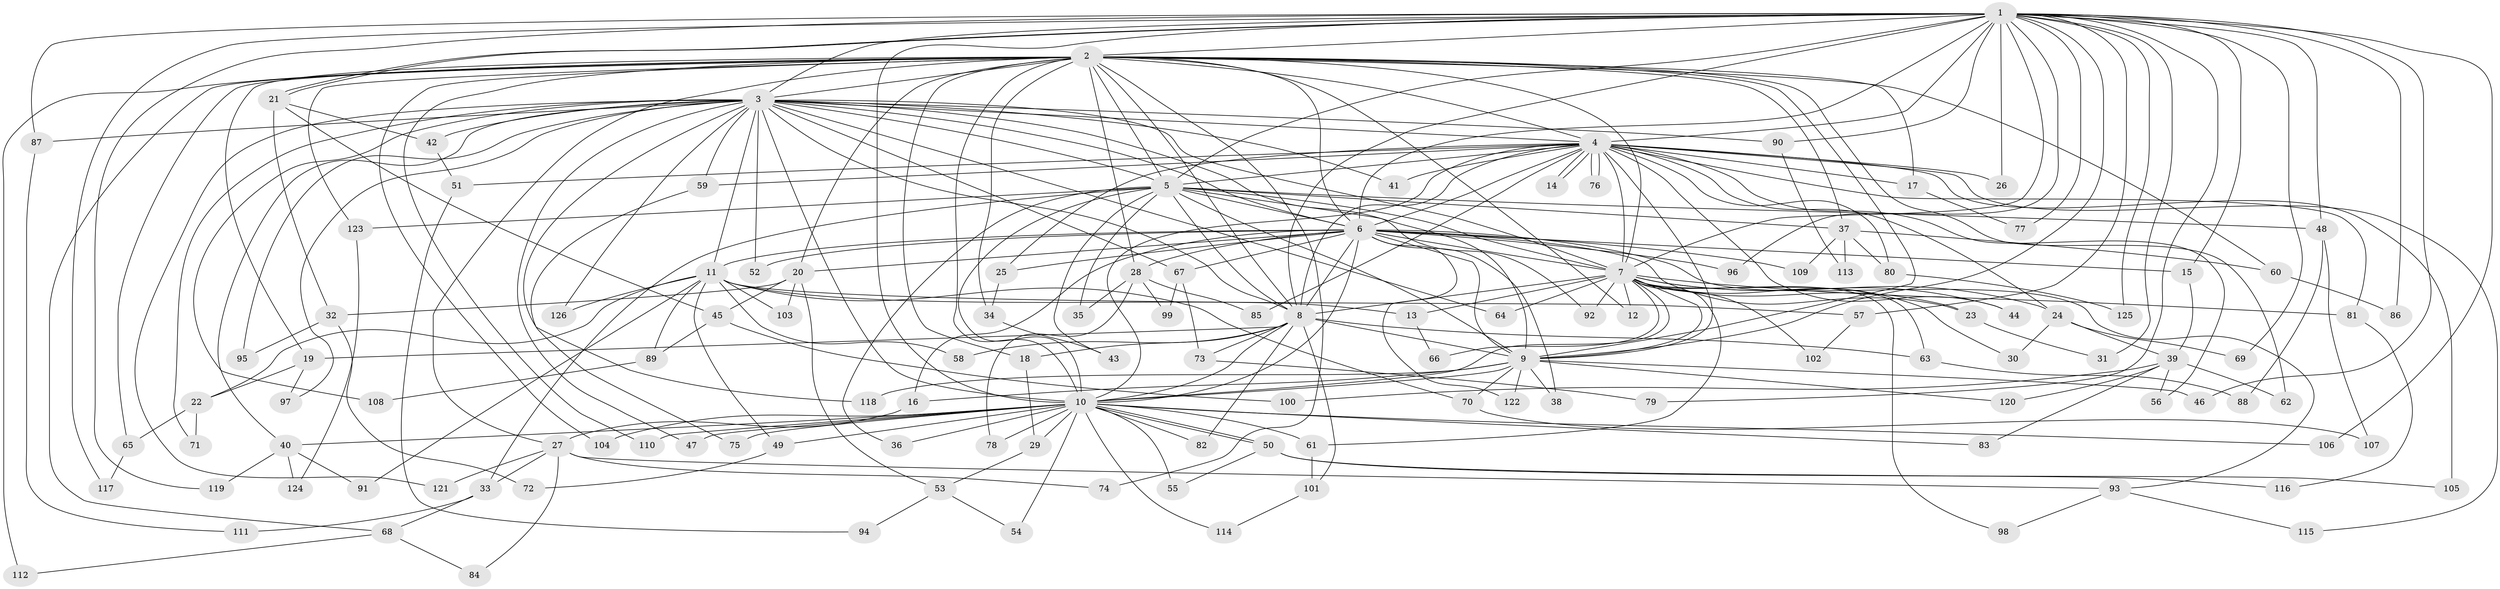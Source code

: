 // Generated by graph-tools (version 1.1) at 2025/01/03/09/25 03:01:25]
// undirected, 126 vertices, 277 edges
graph export_dot {
graph [start="1"]
  node [color=gray90,style=filled];
  1;
  2;
  3;
  4;
  5;
  6;
  7;
  8;
  9;
  10;
  11;
  12;
  13;
  14;
  15;
  16;
  17;
  18;
  19;
  20;
  21;
  22;
  23;
  24;
  25;
  26;
  27;
  28;
  29;
  30;
  31;
  32;
  33;
  34;
  35;
  36;
  37;
  38;
  39;
  40;
  41;
  42;
  43;
  44;
  45;
  46;
  47;
  48;
  49;
  50;
  51;
  52;
  53;
  54;
  55;
  56;
  57;
  58;
  59;
  60;
  61;
  62;
  63;
  64;
  65;
  66;
  67;
  68;
  69;
  70;
  71;
  72;
  73;
  74;
  75;
  76;
  77;
  78;
  79;
  80;
  81;
  82;
  83;
  84;
  85;
  86;
  87;
  88;
  89;
  90;
  91;
  92;
  93;
  94;
  95;
  96;
  97;
  98;
  99;
  100;
  101;
  102;
  103;
  104;
  105;
  106;
  107;
  108;
  109;
  110;
  111;
  112;
  113;
  114;
  115;
  116;
  117;
  118;
  119;
  120;
  121;
  122;
  123;
  124;
  125;
  126;
  1 -- 2;
  1 -- 3;
  1 -- 4;
  1 -- 5;
  1 -- 6;
  1 -- 7;
  1 -- 8;
  1 -- 9;
  1 -- 10;
  1 -- 15;
  1 -- 21;
  1 -- 21;
  1 -- 26;
  1 -- 31;
  1 -- 46;
  1 -- 48;
  1 -- 57;
  1 -- 69;
  1 -- 77;
  1 -- 79;
  1 -- 86;
  1 -- 87;
  1 -- 90;
  1 -- 96;
  1 -- 106;
  1 -- 117;
  1 -- 119;
  1 -- 125;
  2 -- 3;
  2 -- 4;
  2 -- 5;
  2 -- 6;
  2 -- 7;
  2 -- 8;
  2 -- 9;
  2 -- 10;
  2 -- 12;
  2 -- 17;
  2 -- 18;
  2 -- 19;
  2 -- 20;
  2 -- 27;
  2 -- 28;
  2 -- 34;
  2 -- 37;
  2 -- 60;
  2 -- 62;
  2 -- 65;
  2 -- 68;
  2 -- 74;
  2 -- 104;
  2 -- 110;
  2 -- 112;
  2 -- 123;
  3 -- 4;
  3 -- 5;
  3 -- 6;
  3 -- 7;
  3 -- 8;
  3 -- 9;
  3 -- 10;
  3 -- 11;
  3 -- 40;
  3 -- 41;
  3 -- 42;
  3 -- 47;
  3 -- 52;
  3 -- 59;
  3 -- 64;
  3 -- 67;
  3 -- 71;
  3 -- 87;
  3 -- 90;
  3 -- 95;
  3 -- 97;
  3 -- 108;
  3 -- 118;
  3 -- 121;
  3 -- 126;
  4 -- 5;
  4 -- 6;
  4 -- 7;
  4 -- 8;
  4 -- 9;
  4 -- 10;
  4 -- 14;
  4 -- 14;
  4 -- 17;
  4 -- 24;
  4 -- 25;
  4 -- 26;
  4 -- 41;
  4 -- 44;
  4 -- 51;
  4 -- 56;
  4 -- 59;
  4 -- 76;
  4 -- 76;
  4 -- 80;
  4 -- 81;
  4 -- 85;
  4 -- 105;
  4 -- 115;
  5 -- 6;
  5 -- 7;
  5 -- 8;
  5 -- 9;
  5 -- 10;
  5 -- 33;
  5 -- 35;
  5 -- 36;
  5 -- 37;
  5 -- 43;
  5 -- 48;
  5 -- 92;
  5 -- 123;
  6 -- 7;
  6 -- 8;
  6 -- 9;
  6 -- 10;
  6 -- 11;
  6 -- 15;
  6 -- 16;
  6 -- 20;
  6 -- 23;
  6 -- 25;
  6 -- 28;
  6 -- 38;
  6 -- 52;
  6 -- 67;
  6 -- 93;
  6 -- 96;
  6 -- 109;
  6 -- 122;
  7 -- 8;
  7 -- 9;
  7 -- 10;
  7 -- 12;
  7 -- 13;
  7 -- 23;
  7 -- 24;
  7 -- 30;
  7 -- 44;
  7 -- 61;
  7 -- 63;
  7 -- 64;
  7 -- 66;
  7 -- 81;
  7 -- 92;
  7 -- 98;
  7 -- 102;
  8 -- 9;
  8 -- 10;
  8 -- 18;
  8 -- 19;
  8 -- 58;
  8 -- 63;
  8 -- 73;
  8 -- 82;
  8 -- 101;
  9 -- 10;
  9 -- 16;
  9 -- 38;
  9 -- 46;
  9 -- 70;
  9 -- 118;
  9 -- 120;
  9 -- 122;
  10 -- 29;
  10 -- 36;
  10 -- 40;
  10 -- 47;
  10 -- 49;
  10 -- 50;
  10 -- 50;
  10 -- 54;
  10 -- 55;
  10 -- 61;
  10 -- 75;
  10 -- 78;
  10 -- 82;
  10 -- 83;
  10 -- 104;
  10 -- 106;
  10 -- 110;
  10 -- 114;
  11 -- 13;
  11 -- 22;
  11 -- 49;
  11 -- 57;
  11 -- 58;
  11 -- 70;
  11 -- 89;
  11 -- 91;
  11 -- 103;
  11 -- 126;
  13 -- 66;
  15 -- 39;
  16 -- 27;
  17 -- 77;
  18 -- 29;
  19 -- 22;
  19 -- 97;
  20 -- 32;
  20 -- 45;
  20 -- 53;
  20 -- 103;
  21 -- 32;
  21 -- 42;
  21 -- 45;
  22 -- 65;
  22 -- 71;
  23 -- 31;
  24 -- 30;
  24 -- 39;
  24 -- 69;
  25 -- 34;
  27 -- 33;
  27 -- 74;
  27 -- 84;
  27 -- 93;
  27 -- 121;
  28 -- 35;
  28 -- 78;
  28 -- 85;
  28 -- 99;
  29 -- 53;
  32 -- 72;
  32 -- 95;
  33 -- 68;
  33 -- 111;
  34 -- 43;
  37 -- 60;
  37 -- 80;
  37 -- 109;
  37 -- 113;
  39 -- 56;
  39 -- 62;
  39 -- 83;
  39 -- 100;
  39 -- 120;
  40 -- 91;
  40 -- 119;
  40 -- 124;
  42 -- 51;
  45 -- 89;
  45 -- 100;
  48 -- 88;
  48 -- 107;
  49 -- 72;
  50 -- 55;
  50 -- 105;
  50 -- 116;
  51 -- 94;
  53 -- 54;
  53 -- 94;
  57 -- 102;
  59 -- 75;
  60 -- 86;
  61 -- 101;
  63 -- 88;
  65 -- 117;
  67 -- 73;
  67 -- 99;
  68 -- 84;
  68 -- 112;
  70 -- 107;
  73 -- 79;
  80 -- 125;
  81 -- 116;
  87 -- 111;
  89 -- 108;
  90 -- 113;
  93 -- 98;
  93 -- 115;
  101 -- 114;
  123 -- 124;
}
